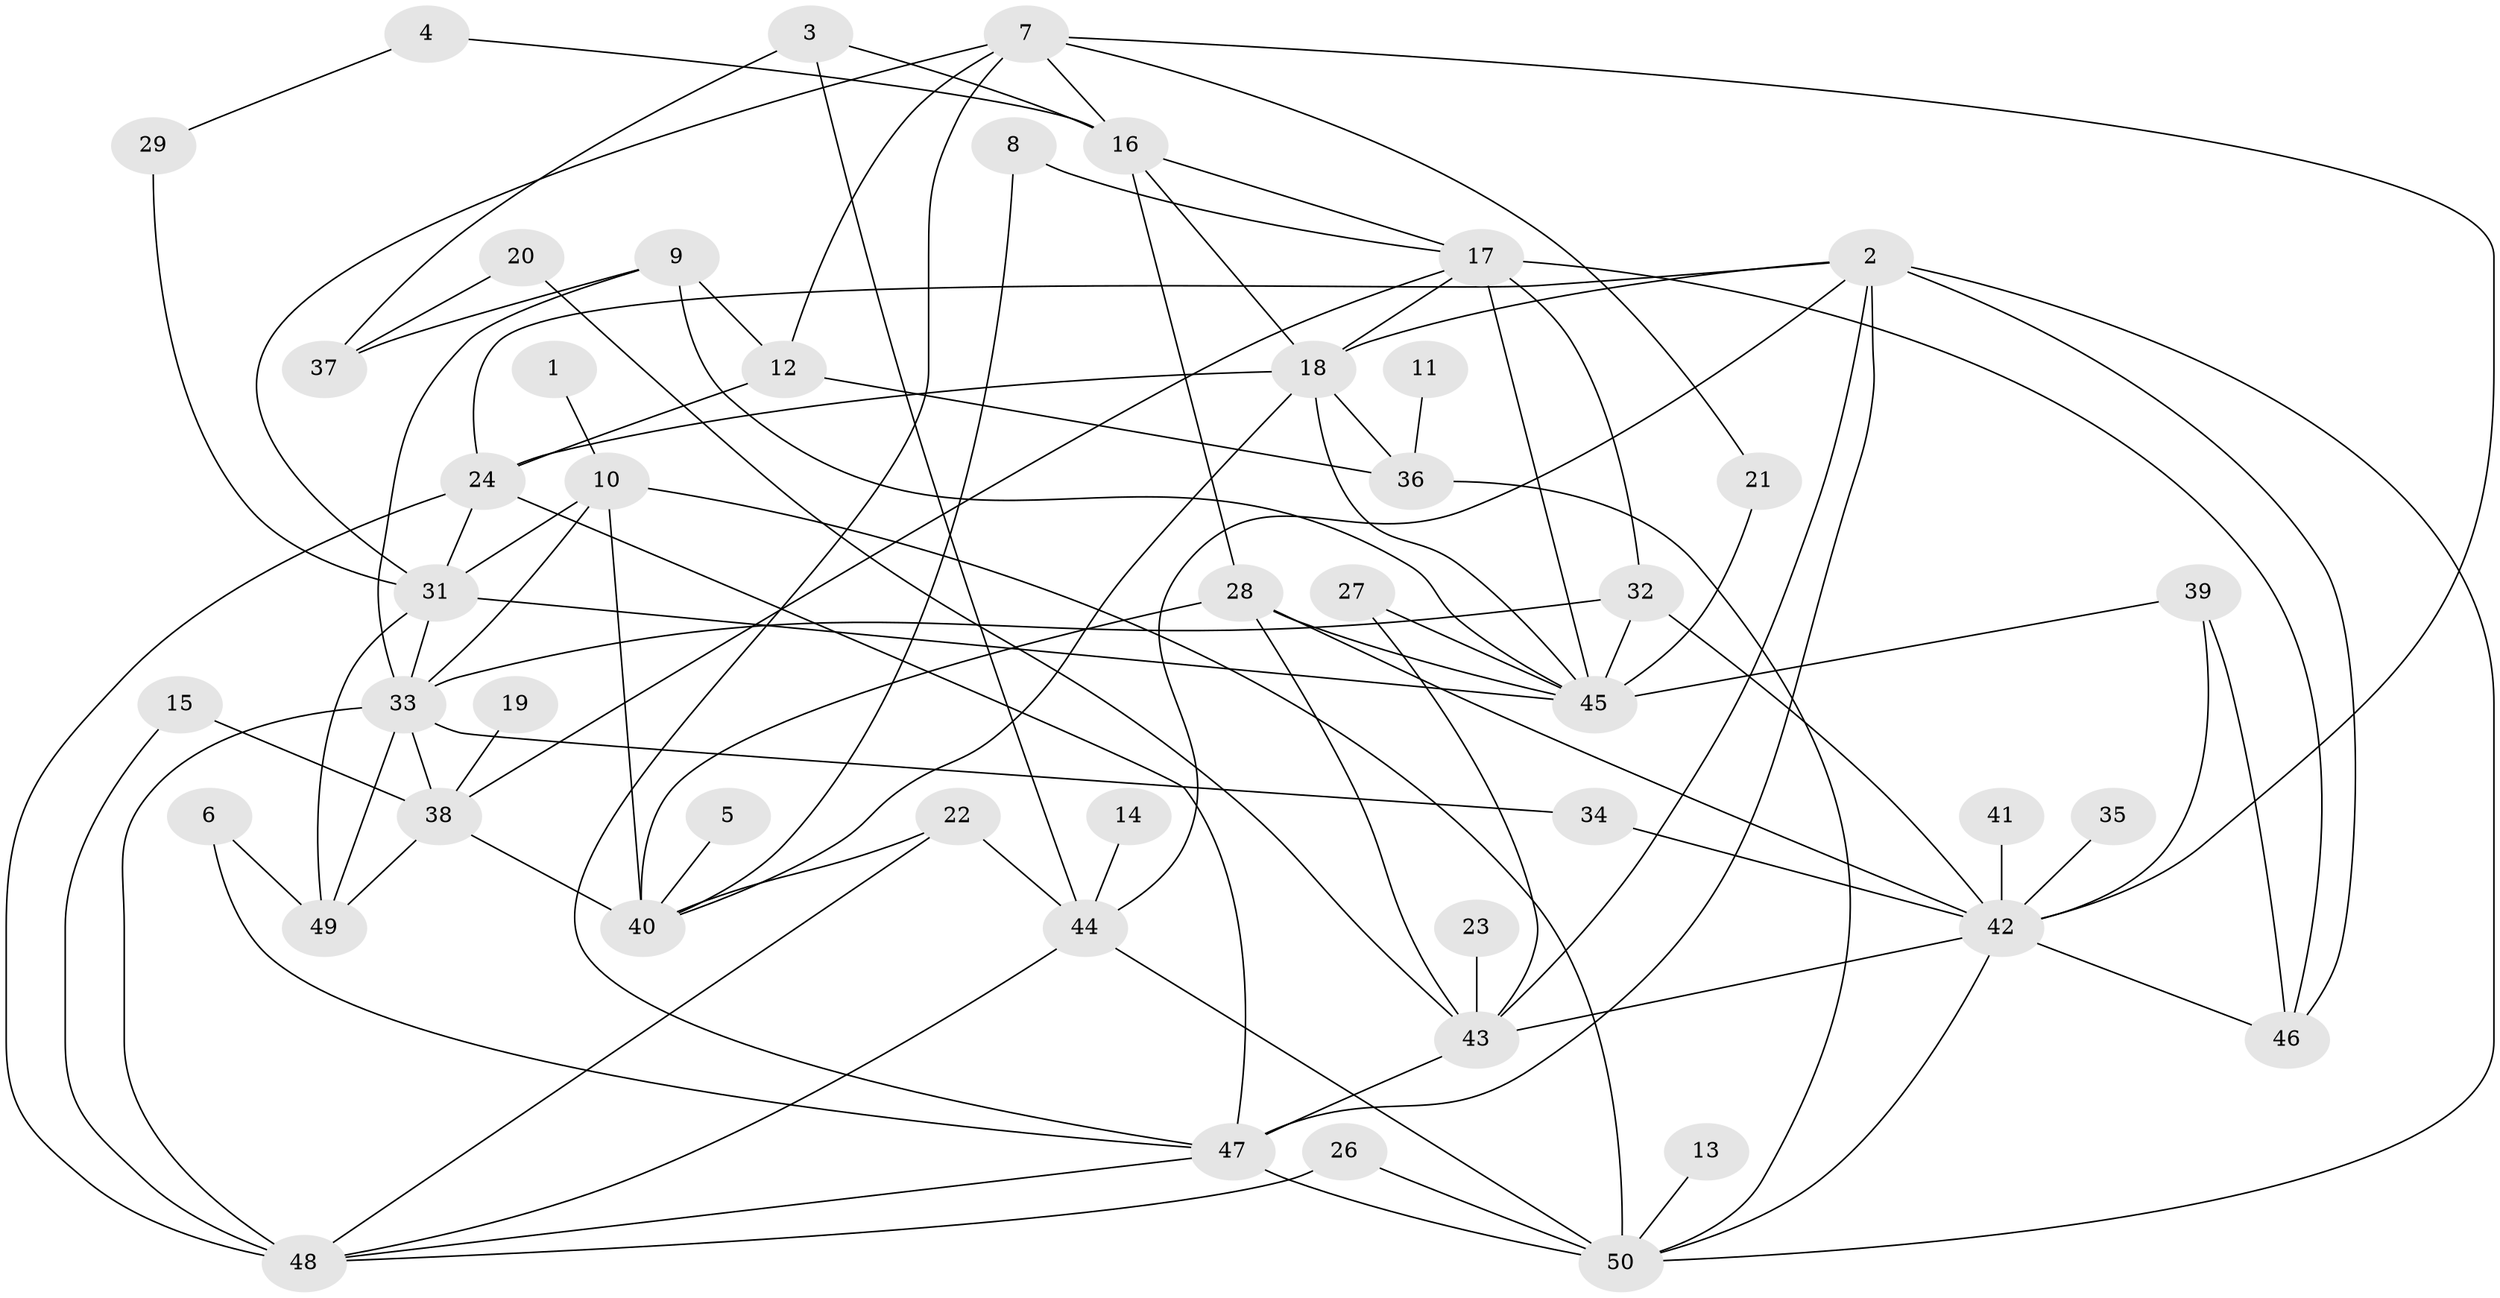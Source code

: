 // original degree distribution, {2: 0.2727272727272727, 5: 0.15151515151515152, 3: 0.16161616161616163, 1: 0.1414141414141414, 4: 0.18181818181818182, 7: 0.020202020202020204, 6: 0.04040404040404041, 9: 0.010101010101010102, 0: 0.020202020202020204}
// Generated by graph-tools (version 1.1) at 2025/49/03/09/25 03:49:12]
// undirected, 48 vertices, 98 edges
graph export_dot {
graph [start="1"]
  node [color=gray90,style=filled];
  1;
  2;
  3;
  4;
  5;
  6;
  7;
  8;
  9;
  10;
  11;
  12;
  13;
  14;
  15;
  16;
  17;
  18;
  19;
  20;
  21;
  22;
  23;
  24;
  26;
  27;
  28;
  29;
  31;
  32;
  33;
  34;
  35;
  36;
  37;
  38;
  39;
  40;
  41;
  42;
  43;
  44;
  45;
  46;
  47;
  48;
  49;
  50;
  1 -- 10 [weight=1.0];
  2 -- 18 [weight=1.0];
  2 -- 24 [weight=1.0];
  2 -- 43 [weight=1.0];
  2 -- 44 [weight=1.0];
  2 -- 46 [weight=1.0];
  2 -- 47 [weight=1.0];
  2 -- 50 [weight=1.0];
  3 -- 16 [weight=1.0];
  3 -- 37 [weight=1.0];
  3 -- 44 [weight=1.0];
  4 -- 16 [weight=1.0];
  4 -- 29 [weight=1.0];
  5 -- 40 [weight=2.0];
  6 -- 47 [weight=1.0];
  6 -- 49 [weight=1.0];
  7 -- 12 [weight=1.0];
  7 -- 16 [weight=1.0];
  7 -- 21 [weight=1.0];
  7 -- 31 [weight=1.0];
  7 -- 42 [weight=1.0];
  7 -- 47 [weight=1.0];
  8 -- 17 [weight=1.0];
  8 -- 40 [weight=1.0];
  9 -- 12 [weight=1.0];
  9 -- 33 [weight=1.0];
  9 -- 37 [weight=1.0];
  9 -- 45 [weight=1.0];
  10 -- 31 [weight=1.0];
  10 -- 33 [weight=1.0];
  10 -- 40 [weight=1.0];
  10 -- 50 [weight=2.0];
  11 -- 36 [weight=1.0];
  12 -- 24 [weight=1.0];
  12 -- 36 [weight=1.0];
  13 -- 50 [weight=1.0];
  14 -- 44 [weight=1.0];
  15 -- 38 [weight=1.0];
  15 -- 48 [weight=1.0];
  16 -- 17 [weight=1.0];
  16 -- 18 [weight=1.0];
  16 -- 28 [weight=1.0];
  17 -- 18 [weight=1.0];
  17 -- 32 [weight=1.0];
  17 -- 38 [weight=1.0];
  17 -- 45 [weight=2.0];
  17 -- 46 [weight=1.0];
  18 -- 24 [weight=1.0];
  18 -- 36 [weight=1.0];
  18 -- 40 [weight=1.0];
  18 -- 45 [weight=1.0];
  19 -- 38 [weight=1.0];
  20 -- 37 [weight=1.0];
  20 -- 43 [weight=1.0];
  21 -- 45 [weight=1.0];
  22 -- 40 [weight=1.0];
  22 -- 44 [weight=1.0];
  22 -- 48 [weight=1.0];
  23 -- 43 [weight=1.0];
  24 -- 31 [weight=1.0];
  24 -- 47 [weight=1.0];
  24 -- 48 [weight=1.0];
  26 -- 48 [weight=1.0];
  26 -- 50 [weight=1.0];
  27 -- 43 [weight=1.0];
  27 -- 45 [weight=1.0];
  28 -- 40 [weight=1.0];
  28 -- 42 [weight=1.0];
  28 -- 43 [weight=1.0];
  28 -- 45 [weight=1.0];
  29 -- 31 [weight=1.0];
  31 -- 33 [weight=1.0];
  31 -- 45 [weight=2.0];
  31 -- 49 [weight=1.0];
  32 -- 33 [weight=1.0];
  32 -- 42 [weight=1.0];
  32 -- 45 [weight=1.0];
  33 -- 34 [weight=1.0];
  33 -- 38 [weight=1.0];
  33 -- 48 [weight=2.0];
  33 -- 49 [weight=1.0];
  34 -- 42 [weight=1.0];
  35 -- 42 [weight=1.0];
  36 -- 50 [weight=1.0];
  38 -- 40 [weight=1.0];
  38 -- 49 [weight=1.0];
  39 -- 42 [weight=2.0];
  39 -- 45 [weight=1.0];
  39 -- 46 [weight=1.0];
  41 -- 42 [weight=1.0];
  42 -- 43 [weight=1.0];
  42 -- 46 [weight=1.0];
  42 -- 50 [weight=1.0];
  43 -- 47 [weight=2.0];
  44 -- 48 [weight=1.0];
  44 -- 50 [weight=1.0];
  47 -- 48 [weight=1.0];
  47 -- 50 [weight=2.0];
}
